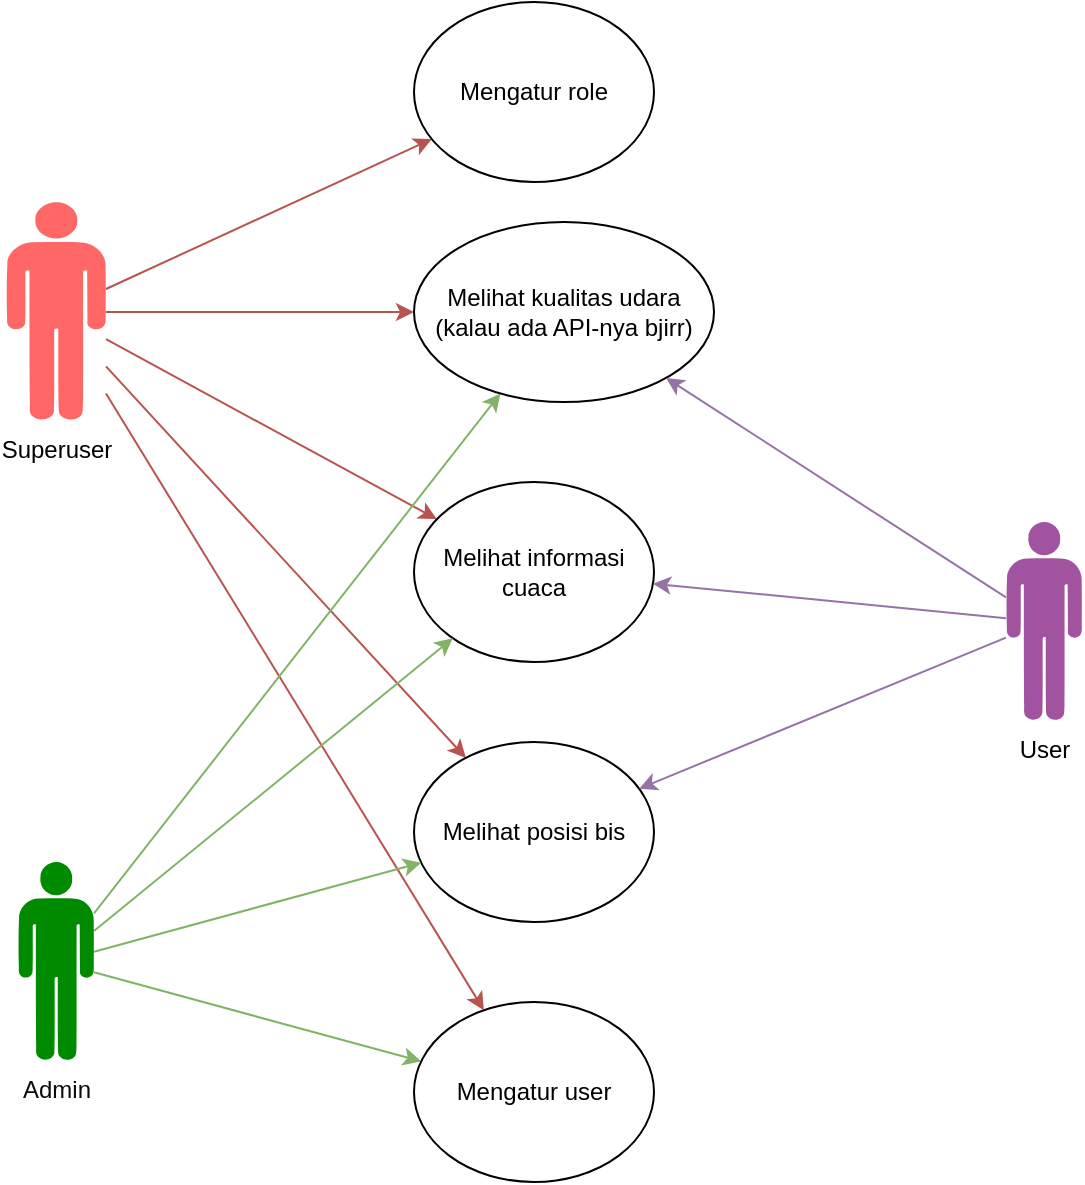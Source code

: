<mxfile version="21.7.4" type="github">
  <diagram name="Page-1" id="aWu1qu-ijuKOS0AyKK5k">
    <mxGraphModel dx="883" dy="511" grid="1" gridSize="10" guides="1" tooltips="1" connect="1" arrows="1" fold="1" page="1" pageScale="1" pageWidth="850" pageHeight="1100" math="0" shadow="0">
      <root>
        <mxCell id="0" />
        <mxCell id="1" parent="0" />
        <mxCell id="Ya_FmS_B1A22mND0ZRUX-2" style="rounded=0;orthogonalLoop=1;jettySize=auto;html=1;fillColor=#f8cecc;strokeColor=#b85450;" edge="1" parent="1" source="JHKX-R4H1pewJYHn4ZbS-8" target="JHKX-R4H1pewJYHn4ZbS-25">
          <mxGeometry relative="1" as="geometry" />
        </mxCell>
        <mxCell id="Ya_FmS_B1A22mND0ZRUX-3" style="edgeStyle=orthogonalEdgeStyle;rounded=0;orthogonalLoop=1;jettySize=auto;html=1;fillColor=#f8cecc;strokeColor=#b85450;" edge="1" parent="1" source="JHKX-R4H1pewJYHn4ZbS-8" target="JHKX-R4H1pewJYHn4ZbS-24">
          <mxGeometry relative="1" as="geometry" />
        </mxCell>
        <mxCell id="Ya_FmS_B1A22mND0ZRUX-4" style="rounded=0;orthogonalLoop=1;jettySize=auto;html=1;fillColor=#f8cecc;strokeColor=#b85450;" edge="1" parent="1" source="JHKX-R4H1pewJYHn4ZbS-8" target="JHKX-R4H1pewJYHn4ZbS-10">
          <mxGeometry relative="1" as="geometry" />
        </mxCell>
        <mxCell id="Ya_FmS_B1A22mND0ZRUX-5" style="rounded=0;orthogonalLoop=1;jettySize=auto;html=1;fillColor=#f8cecc;strokeColor=#b85450;" edge="1" parent="1" source="JHKX-R4H1pewJYHn4ZbS-8" target="JHKX-R4H1pewJYHn4ZbS-11">
          <mxGeometry relative="1" as="geometry" />
        </mxCell>
        <mxCell id="Ya_FmS_B1A22mND0ZRUX-12" style="rounded=0;orthogonalLoop=1;jettySize=auto;html=1;fillColor=#f8cecc;strokeColor=#b85450;" edge="1" parent="1" source="JHKX-R4H1pewJYHn4ZbS-8" target="Ya_FmS_B1A22mND0ZRUX-10">
          <mxGeometry relative="1" as="geometry" />
        </mxCell>
        <mxCell id="JHKX-R4H1pewJYHn4ZbS-8" value="Superuser" style="verticalLabelPosition=bottom;sketch=0;html=1;fillColor=#FF6666;verticalAlign=top;align=center;pointerEvents=1;shape=mxgraph.cisco_safe.design.actor_2;" parent="1" vertex="1">
          <mxGeometry x="66" y="170" width="50" height="110" as="geometry" />
        </mxCell>
        <mxCell id="JHKX-R4H1pewJYHn4ZbS-10" value="Melihat informasi cuaca" style="ellipse;whiteSpace=wrap;html=1;" parent="1" vertex="1">
          <mxGeometry x="270" y="310" width="120" height="90" as="geometry" />
        </mxCell>
        <mxCell id="JHKX-R4H1pewJYHn4ZbS-11" value="Melihat posisi bis" style="ellipse;whiteSpace=wrap;html=1;" parent="1" vertex="1">
          <mxGeometry x="270" y="440" width="120" height="90" as="geometry" />
        </mxCell>
        <mxCell id="Ya_FmS_B1A22mND0ZRUX-11" style="rounded=0;orthogonalLoop=1;jettySize=auto;html=1;fillColor=#d5e8d4;strokeColor=#82b366;" edge="1" parent="1" source="JHKX-R4H1pewJYHn4ZbS-14" target="Ya_FmS_B1A22mND0ZRUX-10">
          <mxGeometry relative="1" as="geometry" />
        </mxCell>
        <mxCell id="Ya_FmS_B1A22mND0ZRUX-13" style="rounded=0;orthogonalLoop=1;jettySize=auto;html=1;fillColor=#d5e8d4;strokeColor=#82b366;" edge="1" parent="1" source="JHKX-R4H1pewJYHn4ZbS-14" target="JHKX-R4H1pewJYHn4ZbS-11">
          <mxGeometry relative="1" as="geometry" />
        </mxCell>
        <mxCell id="Ya_FmS_B1A22mND0ZRUX-14" style="rounded=0;orthogonalLoop=1;jettySize=auto;html=1;fillColor=#d5e8d4;strokeColor=#82b366;" edge="1" parent="1" source="JHKX-R4H1pewJYHn4ZbS-14" target="JHKX-R4H1pewJYHn4ZbS-10">
          <mxGeometry relative="1" as="geometry" />
        </mxCell>
        <mxCell id="Ya_FmS_B1A22mND0ZRUX-15" style="rounded=0;orthogonalLoop=1;jettySize=auto;html=1;fillColor=#d5e8d4;strokeColor=#82b366;" edge="1" parent="1" source="JHKX-R4H1pewJYHn4ZbS-14" target="JHKX-R4H1pewJYHn4ZbS-24">
          <mxGeometry relative="1" as="geometry" />
        </mxCell>
        <mxCell id="JHKX-R4H1pewJYHn4ZbS-14" value="&lt;font color=&quot;#0d0c0d&quot;&gt;Admin&lt;/font&gt;" style="verticalLabelPosition=bottom;sketch=0;html=1;fillColor=#008a00;verticalAlign=top;align=center;pointerEvents=1;shape=mxgraph.cisco_safe.design.actor_2;strokeColor=#005700;fontColor=#ffffff;" parent="1" vertex="1">
          <mxGeometry x="72" y="500" width="38" height="100" as="geometry" />
        </mxCell>
        <mxCell id="JHKX-R4H1pewJYHn4ZbS-24" value="Melihat kualitas udara (kalau ada API-nya bjirr)" style="ellipse;whiteSpace=wrap;html=1;" parent="1" vertex="1">
          <mxGeometry x="270" y="180" width="150" height="90" as="geometry" />
        </mxCell>
        <mxCell id="JHKX-R4H1pewJYHn4ZbS-25" value="Mengatur role" style="ellipse;whiteSpace=wrap;html=1;" parent="1" vertex="1">
          <mxGeometry x="270" y="70" width="120" height="90" as="geometry" />
        </mxCell>
        <mxCell id="Ya_FmS_B1A22mND0ZRUX-10" value="Mengatur user" style="ellipse;whiteSpace=wrap;html=1;" vertex="1" parent="1">
          <mxGeometry x="270" y="570" width="120" height="90" as="geometry" />
        </mxCell>
        <mxCell id="Ya_FmS_B1A22mND0ZRUX-19" style="rounded=0;orthogonalLoop=1;jettySize=auto;html=1;fillColor=#e1d5e7;strokeColor=#9673a6;" edge="1" parent="1" source="Ya_FmS_B1A22mND0ZRUX-18" target="JHKX-R4H1pewJYHn4ZbS-10">
          <mxGeometry relative="1" as="geometry" />
        </mxCell>
        <mxCell id="Ya_FmS_B1A22mND0ZRUX-20" style="rounded=0;orthogonalLoop=1;jettySize=auto;html=1;fillColor=#e1d5e7;strokeColor=#9673a6;" edge="1" parent="1" source="Ya_FmS_B1A22mND0ZRUX-18" target="JHKX-R4H1pewJYHn4ZbS-24">
          <mxGeometry relative="1" as="geometry" />
        </mxCell>
        <mxCell id="Ya_FmS_B1A22mND0ZRUX-21" style="rounded=0;orthogonalLoop=1;jettySize=auto;html=1;fillColor=#e1d5e7;strokeColor=#9673a6;" edge="1" parent="1" source="Ya_FmS_B1A22mND0ZRUX-18" target="JHKX-R4H1pewJYHn4ZbS-11">
          <mxGeometry relative="1" as="geometry" />
        </mxCell>
        <mxCell id="Ya_FmS_B1A22mND0ZRUX-18" value="User" style="verticalLabelPosition=bottom;sketch=0;html=1;fillColor=#A153A0;verticalAlign=top;align=center;pointerEvents=1;shape=mxgraph.cisco_safe.design.actor_2;" vertex="1" parent="1">
          <mxGeometry x="566" y="330" width="38" height="100" as="geometry" />
        </mxCell>
      </root>
    </mxGraphModel>
  </diagram>
</mxfile>
